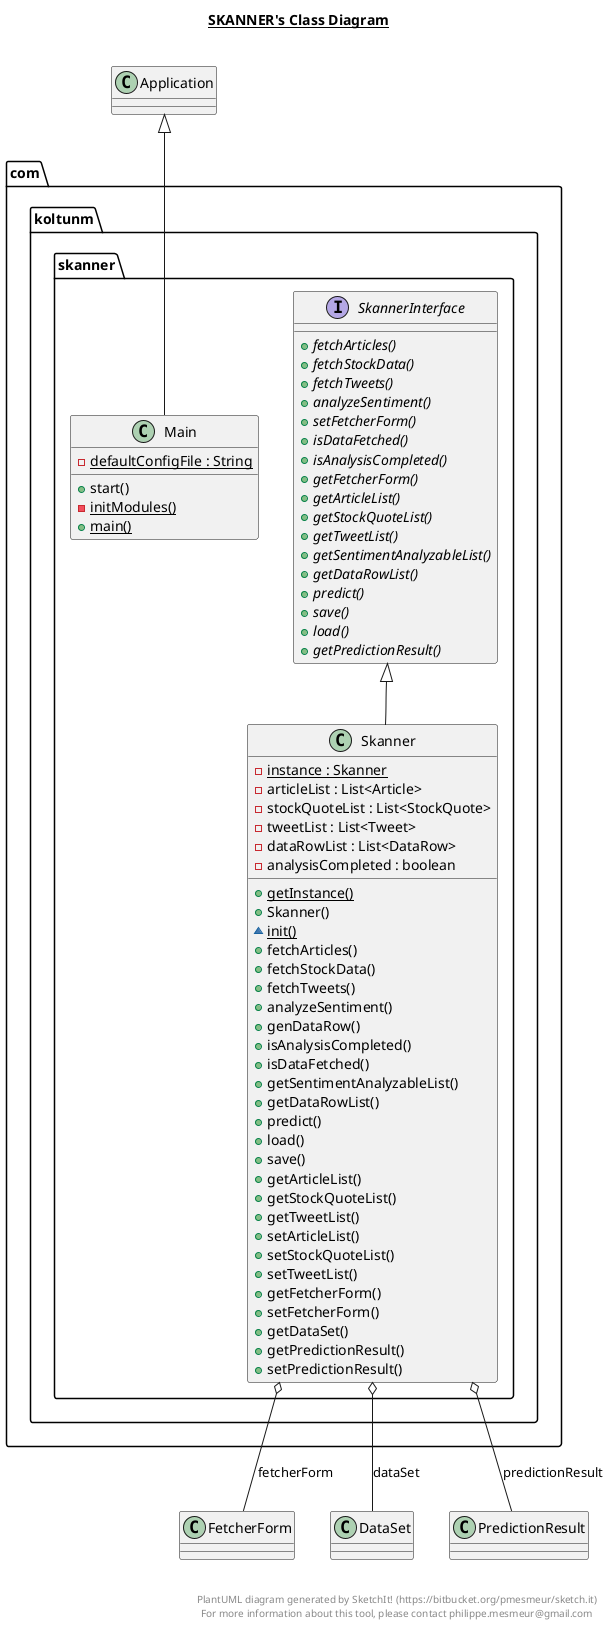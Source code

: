 @startuml

title __SKANNER's Class Diagram__\n

  package com.koltunm.skanner {
    class Main {
        {static} - defaultConfigFile : String
        + start()
        {static} - initModules()
        {static} + main()
    }
  }
  

  package com.koltunm.skanner {
    class Skanner {
        {static} - instance : Skanner
        - articleList : List<Article>
        - stockQuoteList : List<StockQuote>
        - tweetList : List<Tweet>
        - dataRowList : List<DataRow>
        - analysisCompleted : boolean
        {static} + getInstance()
        + Skanner()
        {static} ~ init()
        + fetchArticles()
        + fetchStockData()
        + fetchTweets()
        + analyzeSentiment()
        + genDataRow()
        + isAnalysisCompleted()
        + isDataFetched()
        + getSentimentAnalyzableList()
        + getDataRowList()
        + predict()
        + load()
        + save()
        + getArticleList()
        + getStockQuoteList()
        + getTweetList()
        + setArticleList()
        + setStockQuoteList()
        + setTweetList()
        + getFetcherForm()
        + setFetcherForm()
        + getDataSet()
        + getPredictionResult()
        + setPredictionResult()
    }
  }
  

  package com.koltunm.skanner {
    interface SkannerInterface {
        {abstract} + fetchArticles()
        {abstract} + fetchStockData()
        {abstract} + fetchTweets()
        {abstract} + analyzeSentiment()
        {abstract} + setFetcherForm()
        {abstract} + isDataFetched()
        {abstract} + isAnalysisCompleted()
        {abstract} + getFetcherForm()
        {abstract} + getArticleList()
        {abstract} + getStockQuoteList()
        {abstract} + getTweetList()
        {abstract} + getSentimentAnalyzableList()
        {abstract} + getDataRowList()
        {abstract} + predict()
        {abstract} + save()
        {abstract} + load()
        {abstract} + getPredictionResult()
    }
  }
  

  Main -up-|> Application
  Skanner -up-|> SkannerInterface
  Skanner o-- FetcherForm : fetcherForm
  Skanner o-- DataSet : dataSet
  Skanner o-- PredictionResult : predictionResult


right footer


PlantUML diagram generated by SketchIt! (https://bitbucket.org/pmesmeur/sketch.it)
For more information about this tool, please contact philippe.mesmeur@gmail.com
endfooter

@enduml
